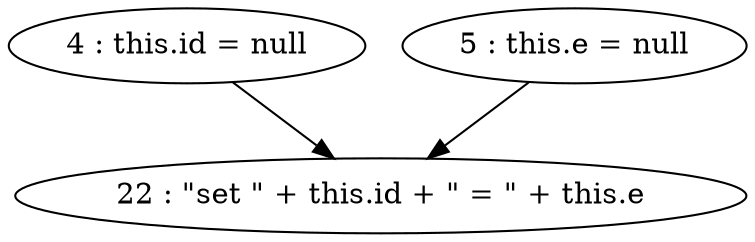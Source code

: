digraph G {
"4 : this.id = null"
"4 : this.id = null" -> "22 : \"set \" + this.id + \" = \" + this.e"
"5 : this.e = null"
"5 : this.e = null" -> "22 : \"set \" + this.id + \" = \" + this.e"
"22 : \"set \" + this.id + \" = \" + this.e"
}